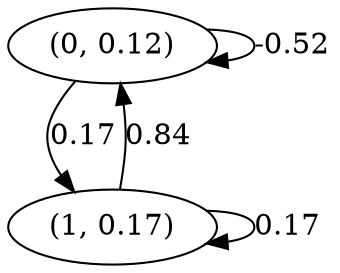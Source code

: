 digraph {
    0 [ label = "(0, 0.12)" ]
    1 [ label = "(1, 0.17)" ]
    0 -> 0 [ label = "-0.52" ]
    1 -> 1 [ label = "0.17" ]
    1 -> 0 [ label = "0.84" ]
    0 -> 1 [ label = "0.17" ]
}

